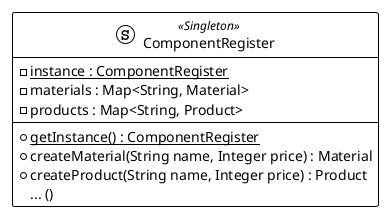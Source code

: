 @startuml
!theme plain
hide empty members

class ComponentRegister <<(S,#FFFFFF) Singleton>> {
    {static} - instance : ComponentRegister
    - materials : Map<String, Material>
    - products : Map<String, Product>
    {static} + getInstance() : ComponentRegister
    + createMaterial(String name, Integer price) : Material
    + createProduct(String name, Integer price) : Product
    ... ()
}
@enduml
